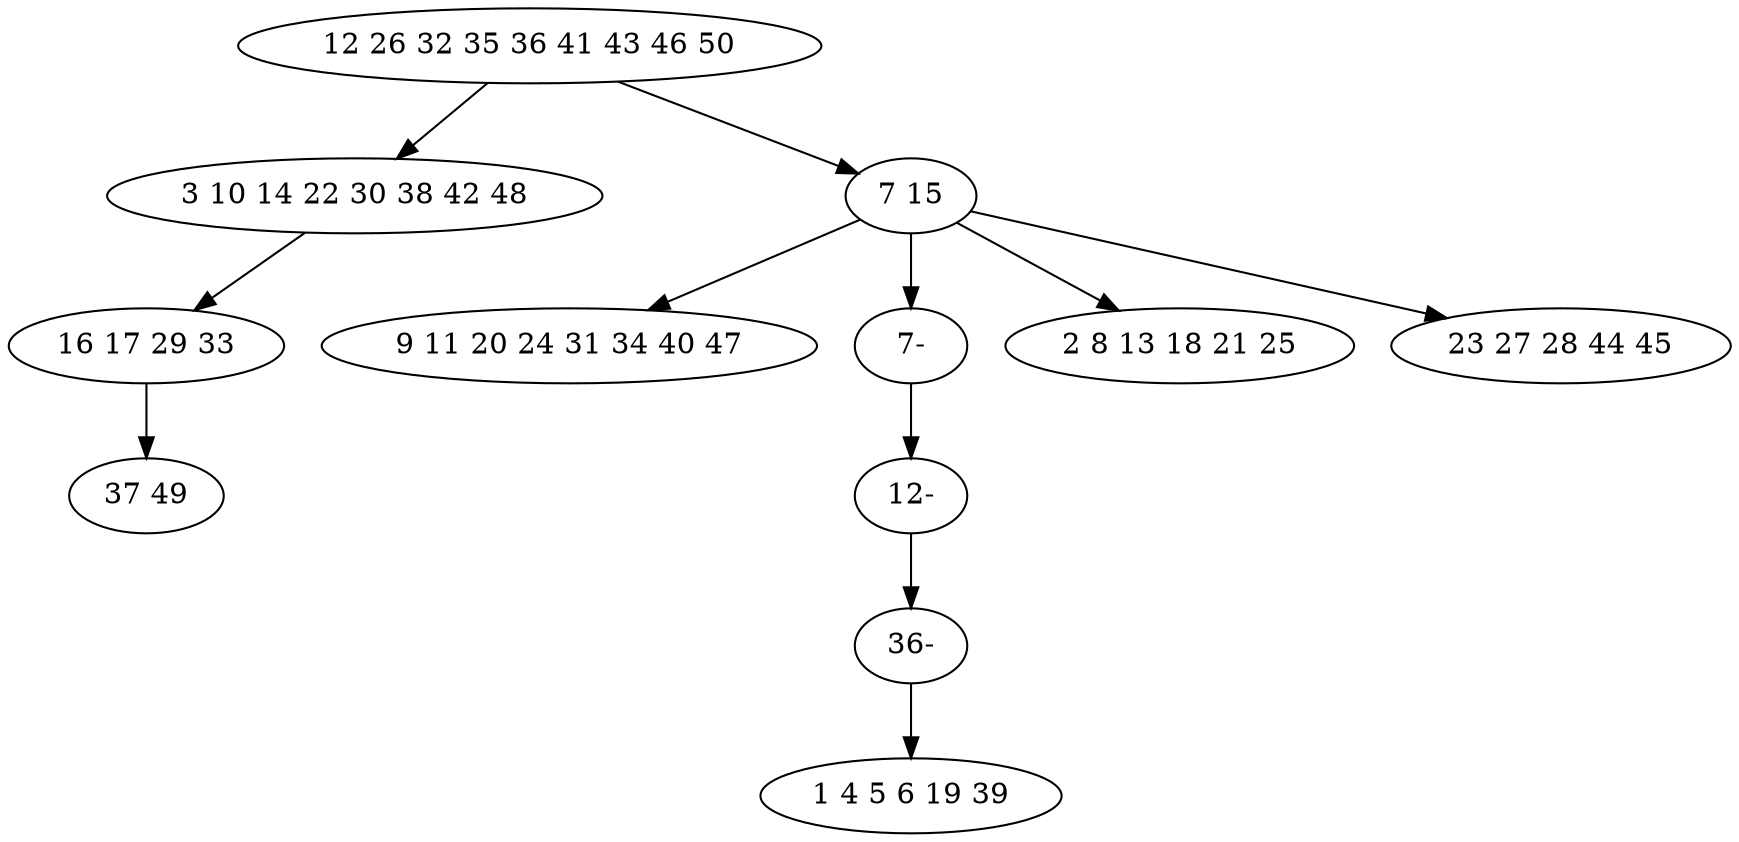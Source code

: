 digraph true_tree {
	"0" -> "1"
	"0" -> "2"
	"2" -> "3"
	"2" -> "9"
	"2" -> "5"
	"2" -> "6"
	"1" -> "7"
	"7" -> "8"
	"9" -> "10"
	"10" -> "11"
	"11" -> "4"
	"0" [label="12 26 32 35 36 41 43 46 50"];
	"1" [label="3 10 14 22 30 38 42 48"];
	"2" [label="7 15"];
	"3" [label="9 11 20 24 31 34 40 47"];
	"4" [label="1 4 5 6 19 39"];
	"5" [label="2 8 13 18 21 25"];
	"6" [label="23 27 28 44 45"];
	"7" [label="16 17 29 33"];
	"8" [label="37 49"];
	"9" [label="7-"];
	"10" [label="12-"];
	"11" [label="36-"];
}
